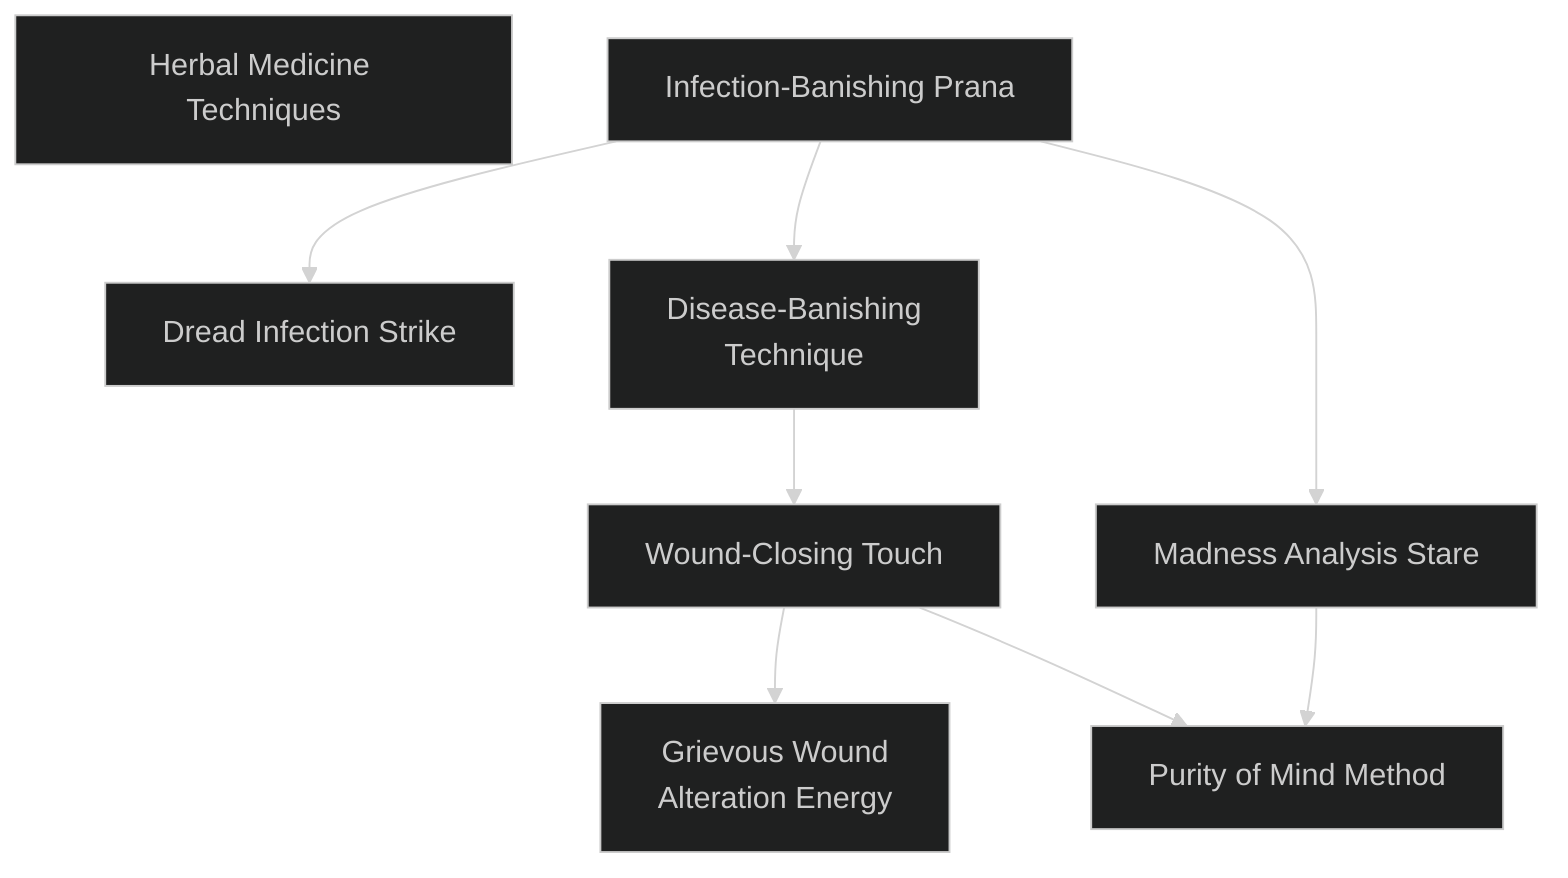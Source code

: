 ---
config:
  theme: dark
---
flowchart TD

    herbal_medicine_techniques[Herbal Medicine Techniques]
    click herbal_medicine_techniques callback "
        Herbal Medicine Techniques<br>
        <br>
        Cost: 5 motes<br>
        Duration: Until consumed<br>
        Type: Simple<br>
        Minimum Medicine: 2<br>
        Minimum Essence: 1<br>
        <br>
        In the Age of the Exalted, most drugs and medicines
        come from plants. A physician or druggist who under-
        stands the Essence within plants can prepare drugs and
        medicines with uncannily precise effects. Each effect is
        actually a separate Charm, but a character who learns one
        Herbal Medicine Technique probably knows a few more as
        well. Some common tricks include:<br>
        • Time Delay: A drug or medicine takes effect at a
        time set by the Dragon-Blooded character, perhaps days
        after the Dynast administered the draught.<br>
        • Trigger: A drug or medicine takes effect when a
        certain external condition is met.<br>
        • Tuning: The druggist can control the content of
        hallucinations caused by a drug.<br>
        Most uses of an Herbal Medicine Technique require
        only a simple success. Some applications - for instance,
        very precise hallucinations or a time delay longer than a
        few hours — might impose difficulty penalties.
        The Dynast who would use an Herbal Medicine
        Technique must compound the drug or medicine herself
        and infuse it with Essence at that time. The effect of the
        Essence-charged drug lasts its regular duration. Only after
        the magic medicine runs its course can the character who
        created it recover the motes of Essence used in its creation.<br>
        Cascade Charms:<br>
        • With experience, a Dragon-Blooded pharmacist
        might Combo different Herbal Medicine Techniques.<br>
        • More skilled and powerful druggists might produce
        medicines with actual magical effects on their users. Storytellers
        may want to restrict how &quot;magical&quot; an effect
        characters can achieve through Medicine-based Charms.
    "

    infection_banishing_prana[Infection-Banishing Prana]
    click infection_banishing_prana callback "
        Infection-Banishing Prana<br>
        <br>
        Cost: 1 mote<br>
        Duration: Instant<br>
        Type: Simple<br>
        Minimum Medicine: 2<br>
        Minimum Essence: 2<br>
        Prerequisite Charms: None<br>
        <br>
        Nearly any Exalted with the Medicine Ability can tell
        at a glance whether a wound has been infected. Infections
        rarely strike the Exalted themselves, but their servants,
        henchmen and bodyguards often suffer from such maladies
        in the hours and days following battle. Regardless of the
        nature of the character suffering from infection, Dragon-Blooded
        with this Charm can remove the infection with
        just a touch and the expenditure of a mote of Essence.
        Removing the infection does not eliminate damage already
        done, but it removes the source of infection and
        prevents it from recurring to this injury - even if the
        Charm's subject does something foolish, like enter the
        sewers of Nexus with an open wound. So long as the wound
        has been treated with Infection Banishing Prana, it will
        not become infected. Note that Infection Banishing Prana
        only works on infections caused by physical injury; ordinary
        and magical plagues are unaffected by it.
        "

    dread_infection_strike[Dread Infection Strike]
    infection_banishing_prana --> dread_infection_strike
    click dread_infection_strike callback "
        Dread Infection Strike<br>
        <br>
        Cost: 2 motes<br>
        Duration: Instant<br>
        Type: Supplemental<br>
        Minimum Medicine: 3<br>
        Minimum Essence: 2<br>
        Prerequisite Charms: Infection-Banishing Prana<br>
        <br>
        The character's knowledge of the medicinal arts
        and the sources of infection has grown to such levels
        that he can magically infect his own weapon as he
        strikes; if he does at least one lethal wound to the target,
        the wound is much more likely to become infected. The
        difficulty of the Stamina + Resistance roll to avoid
        infection from the attack goes up by +2, even for
        Exalted. Frequent use of this Charm is sure to win the
        character enemies, as there is no more hated weapon
        than disease. The Essence must be spent to activate this
        Charm before the character makes his attack roll, and if
        the attack does not do at least one lethal wound, the
        Essence is wasted. This Charm can explicitly be used in
        a Combo with Charms of other Abilities.
        "

    disease_banishing_technique[Disease-Banishing<br>Technique]
    infection_banishing_prana --> disease_banishing_technique
    click disease_banishing_technique callback "
        Disease-Banishing Technique<br>
        <br>
        Cost: 4 motes, 1 Willpower<br>
        Duration: Instant<br>
        Type: Simple<br>
        Minimum Medicine: 4<br>
        Minimum Essence: 2<br>
        Prerequisite Charms: Infection-Banishing Prana<br>
        <br>
        With this technique, the Dragon-Blood becomes
        like a healer out of legend. He can remove all but the
        most powerful magical plagues from his allies with a
        touch of his hand. The Exalt must make an ordinary
        diagnosis with his Medicine Ability at some time before
        using Disease-Banishing Technique, as it is necessary to
        know what plague it is the character intends to eliminate.
        If the diagnosis roll is successful, however, then the
        simple expenditure of a few seconds' time, the touch of
        the Exalted's hand and the expenditure of the necessary
        Essence combine to violently purge the disease from the
        subject's body. The subject is likely to convulse and expel
        some foul substance from her mouth and nose as this
        Charm takes effect, costing her his next turn if one had
        been available. Should the subject suffer from multiple
        plagues — a terrible fate indeed! - then this Charm
        must be used multiple times. Disease-Banishing Technique
        does work on battlefield infection - however,
        Infection-Banishing Prana is a far more effective tool for
        such things. This Charm, like so much other magic, is
        powerless against the Great Contagion.
        "

    wound_closing_touch[Wound-Closing Touch]
    disease_banishing_technique --> wound_closing_touch
    click wound_closing_touch callback "
        Wound-Closing Touch<br>
        <br>
        Cost: 2 motes per health level converted, plus 1 Willpower<br>
        Duration: Instant<br>
        Type: Simple<br>
        Minimum Medicine: 4<br>
        Minimum Essence: 3<br>
        Prerequisite Charms: Disease-Banishing Technique<br>
        <br>
        With this simple Charm, the Exalted can rapidly close
        open and bleeding wounds on his body, allowing himself to
        heal those wounds far more quickly than a mortal could.
        The Charm leaves only bruises and sprains behind, rather
        than life-threatening injury. So long as at least 1 mote of
        Essence is spent, any bleeding wounds automatically close.
        In addition, every 2 motes of Essence spent turns one lethal
        wound level into a bashing wound level instead. The
        character does not have to convert all of his lethal wounds
        into bashing wounds if he does not wish to do so. This
        Charm can also be used on other characters.
        "

    grievous_wound_alteration_energy[Grievous Wound<br>Alteration Energy]
    wound_closing_touch --> grievous_wound_alteration_energy
    click grievous_wound_alteration_energy callback "
        Grievous Wound Alteration Energy<br>
        <br>
        Cost: 3 motes and 1 Willpower per health level converted<br>
        Duration: Instant<br>
        Type: Simple<br>
        Minimum Medicine: 5<br>
        Minimum Essence: 3<br>
        Prerequisite Charms: Wound-Closing Touch<br>
        <br>
        This complex Charm allows the Exalted to turn
        truly horrific injuries, such as those inflicted by supernatural
        sources, into mere lacerations and broken bones.
        By spending 3 motes of Essence, he can convert an
        aggravated wound level into a lethal wound level. The
        Dragon-Blooded does not have to convert all of his
        aggravated wounds to lethal wounds if he does not wish
        to do so or cannot afford the Essence. This Charm also
        automatically closes any bleeding wounds from which
        the character suffers. Aggravated wounds converted to
        lethal wounds with this Charm can later be converted
        to bashing wounds with Wound-Closing Touch, above.
        This Charm can also be used on other characters.
        "

    madness_analysis_stare[Madness Analysis Stare]
    infection_banishing_prana --> madness_analysis_stare
    click madness_analysis_stare callback "
        Madness Analysis Stare<br>
        <br>
        Cost: 3 motes<br>
        Duration: Instant<br>
        Type: Simple<br>
        Minimum Medicine: 3<br>
        Minimum Essence: 2<br>
        Prerequisite Charms: Infection-Banishing Prana<br>
        <br>
        This Charm allows a Dragon-Blood to analyze another
        character and see what external influences there are
        over his mind; this includes low-Willpower compulsions,
        mind-affecting sorcery or Charms and/or derangements. A
        Perception + Medicine roll is called for here, with a
        difficulty of 2. Should this roll be successful, the Exalt can
        detect any external influences on the target. With four or
        more successes, she can trace magical influences backward
        to their source. The Exalted cannot use this Charm on
        herself, as one's mind often proves too nimble for cogent
        self-analysis. This Charm cannot diagnose or help in the
        treatment of the Great Curse.
        "

    purity_of_mind_method[Purity of Mind Method]
    wound_closing_touch --> purity_of_mind_method
    madness_analysis_stare --> purity_of_mind_method
    click purity_of_mind_method callback "
        Purity of Mind Method<br>
        <br>
        Cost: 5 motes, 1 Willpower<br>
        Duration: Instant<br>
        Type: Simple<br>
        Minimum Medicine: 4<br>
        Minimum Essence: 3<br>
        Prerequisite Charms: Wound-Closing Touch, Madness-Analyzing Method<br>
        <br>
        With a strike of the palm and a touch of the lips, an
        Exalted with this level of mastery over the medicinal arts
        can remove the pain of insanity or external influence from
        the Charm's subject. The Dragon-Blood must have first
        used Madness-Analyzing Stare to learn the source of the
        subject's mental problems - whether it be madness,
        compulsion or sorcerous meddling. This Charm must be
        used repeatedly if its subject suffers from multiple sources
        of mental influence. Purity of Mind Method works to
        counteract only sorcery spells of instant duration — ones
        whose effects are still ongoing must be targeted with
        Emerald Countermagic. Like Madness-Analyzing Stare,
        this Charm is powerless in the face of the Great Curse.
        "